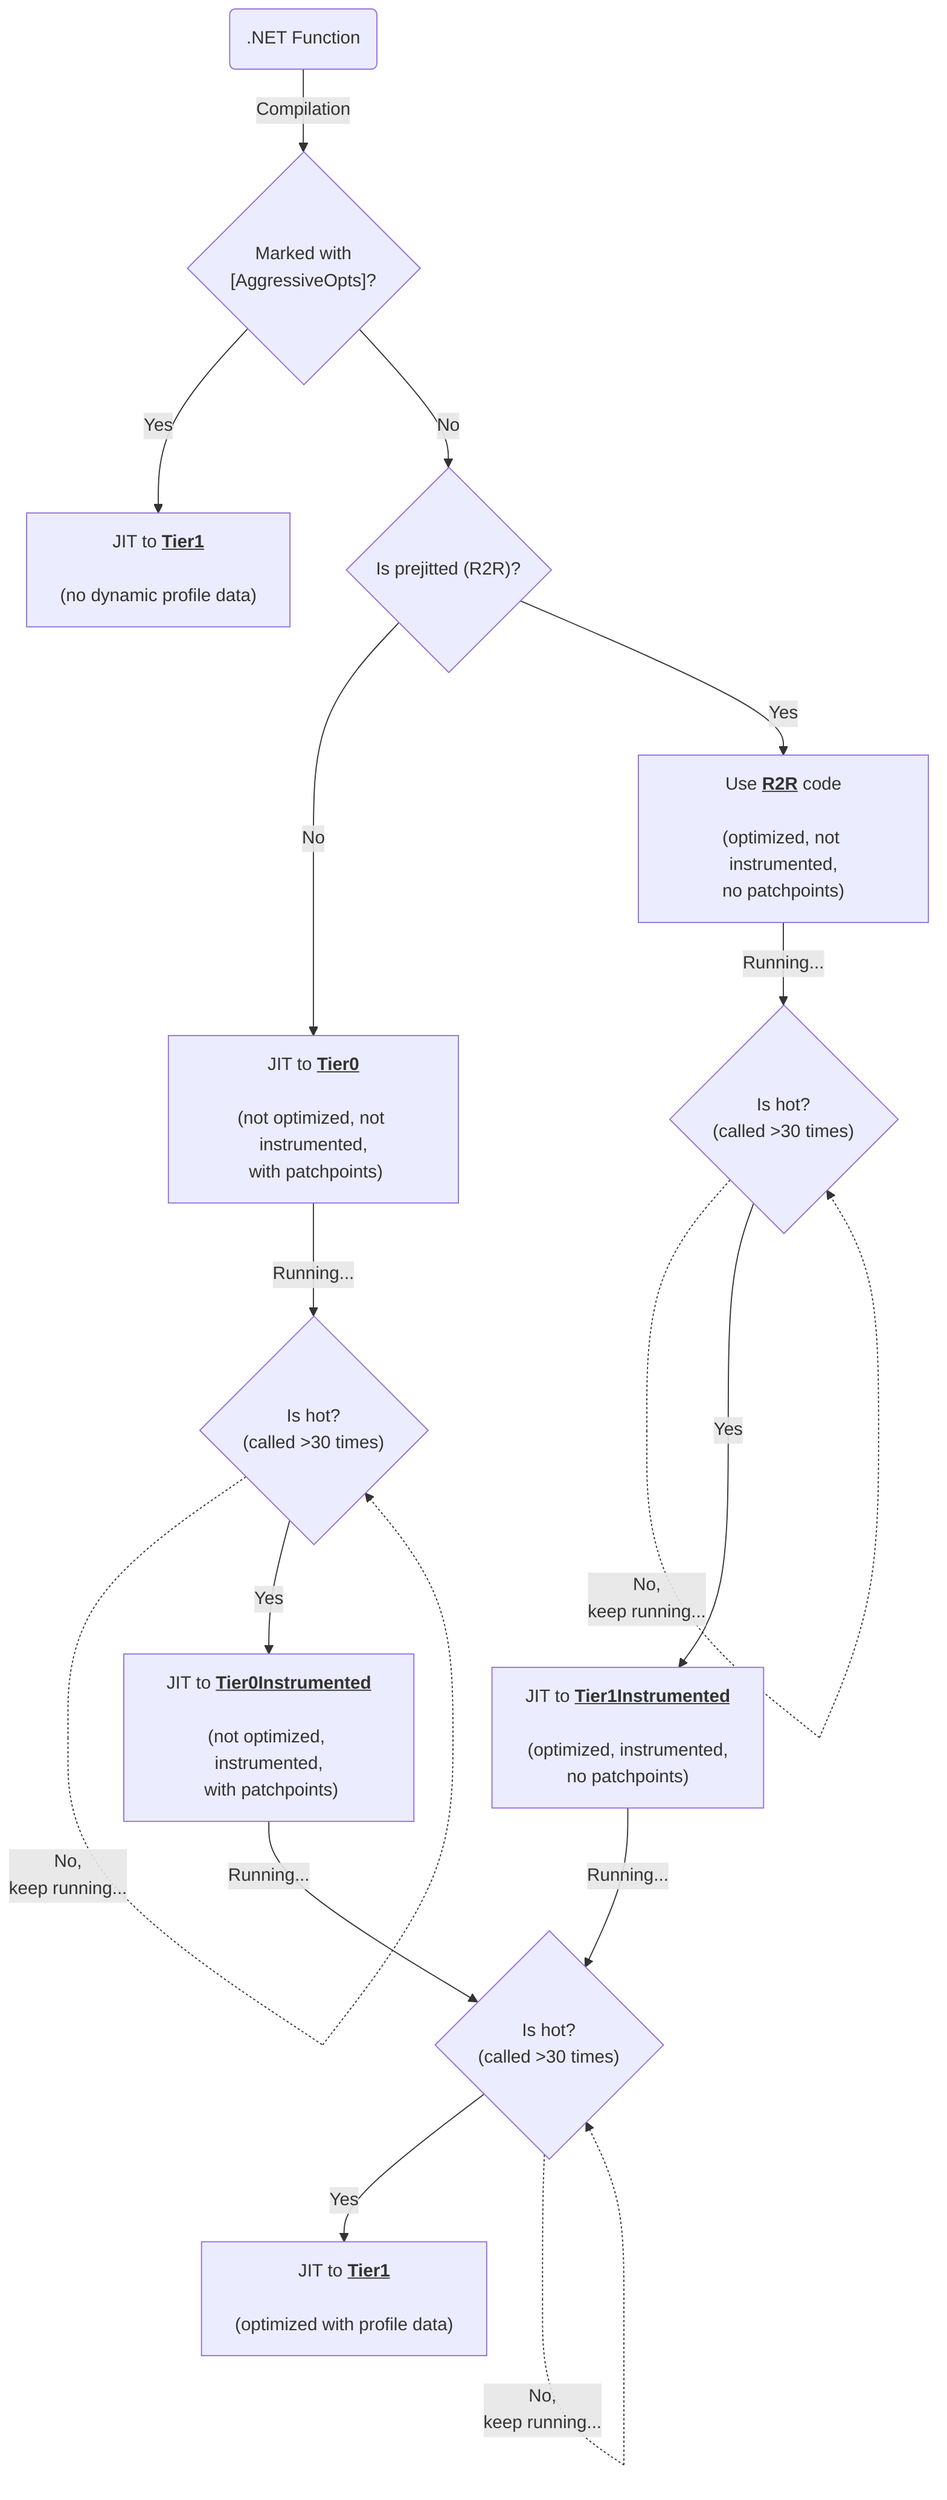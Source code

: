 ﻿flowchart
    prestub(.NET Function) -->|Compilation| hasAO{"Marked with<br/>[AggressiveOpts]?"}
    hasAO-->|Yes|tier1ao["JIT to <b><ins>Tier1</ins></b><br/><br/>(no dynamic profile data)"]
    hasAO-->|No|hasR2R
    hasR2R{"Is prejitted (R2R)?"} -->|No| tier000

    tier000["JIT to <b><ins>Tier0</ins></b><br/><br/>(not optimized, not instrumented,<br/> with patchpoints)"]-->|Running...|ishot555
    ishot555{"Is hot?<br/>(called >30 times)"}
    ishot555-.->|No,<br/>keep running...|ishot555
    ishot555-->|Yes|tier0

    hasR2R -->|Yes| R2R
    R2R["Use <b><ins>R2R</ins></b> code<br/><br/>(optimized, not instrumented,<br/>no patchpoints)"] -->|Running...|ishot1
    ishot1{"Is hot?<br/>(called >30 times)"}-.->|No,<br/>keep running...|ishot1
    ishot1--->|"Yes"|tier1inst

    tier0["JIT to <b><ins>Tier0Instrumented</ins></b><br/><br/>(not optimized, instrumented,<br/> with patchpoints)"]-->|Running...|ishot5
    tier1pgo2["JIT to <b><ins>Tier1</ins></b><br/><br/>(optimized with profile data)"]

    tier1inst["JIT to <b><ins>Tier1Instrumented</ins></b><br/><br/>(optimized, instrumented, <br/>no patchpoints)"]
    tier1inst-->|Running...|ishot5
    ishot5{"Is hot?<br/>(called >30 times)"}-->|Yes|tier1pgo2
    ishot5-.->|No,<br/>keep running...|ishot5